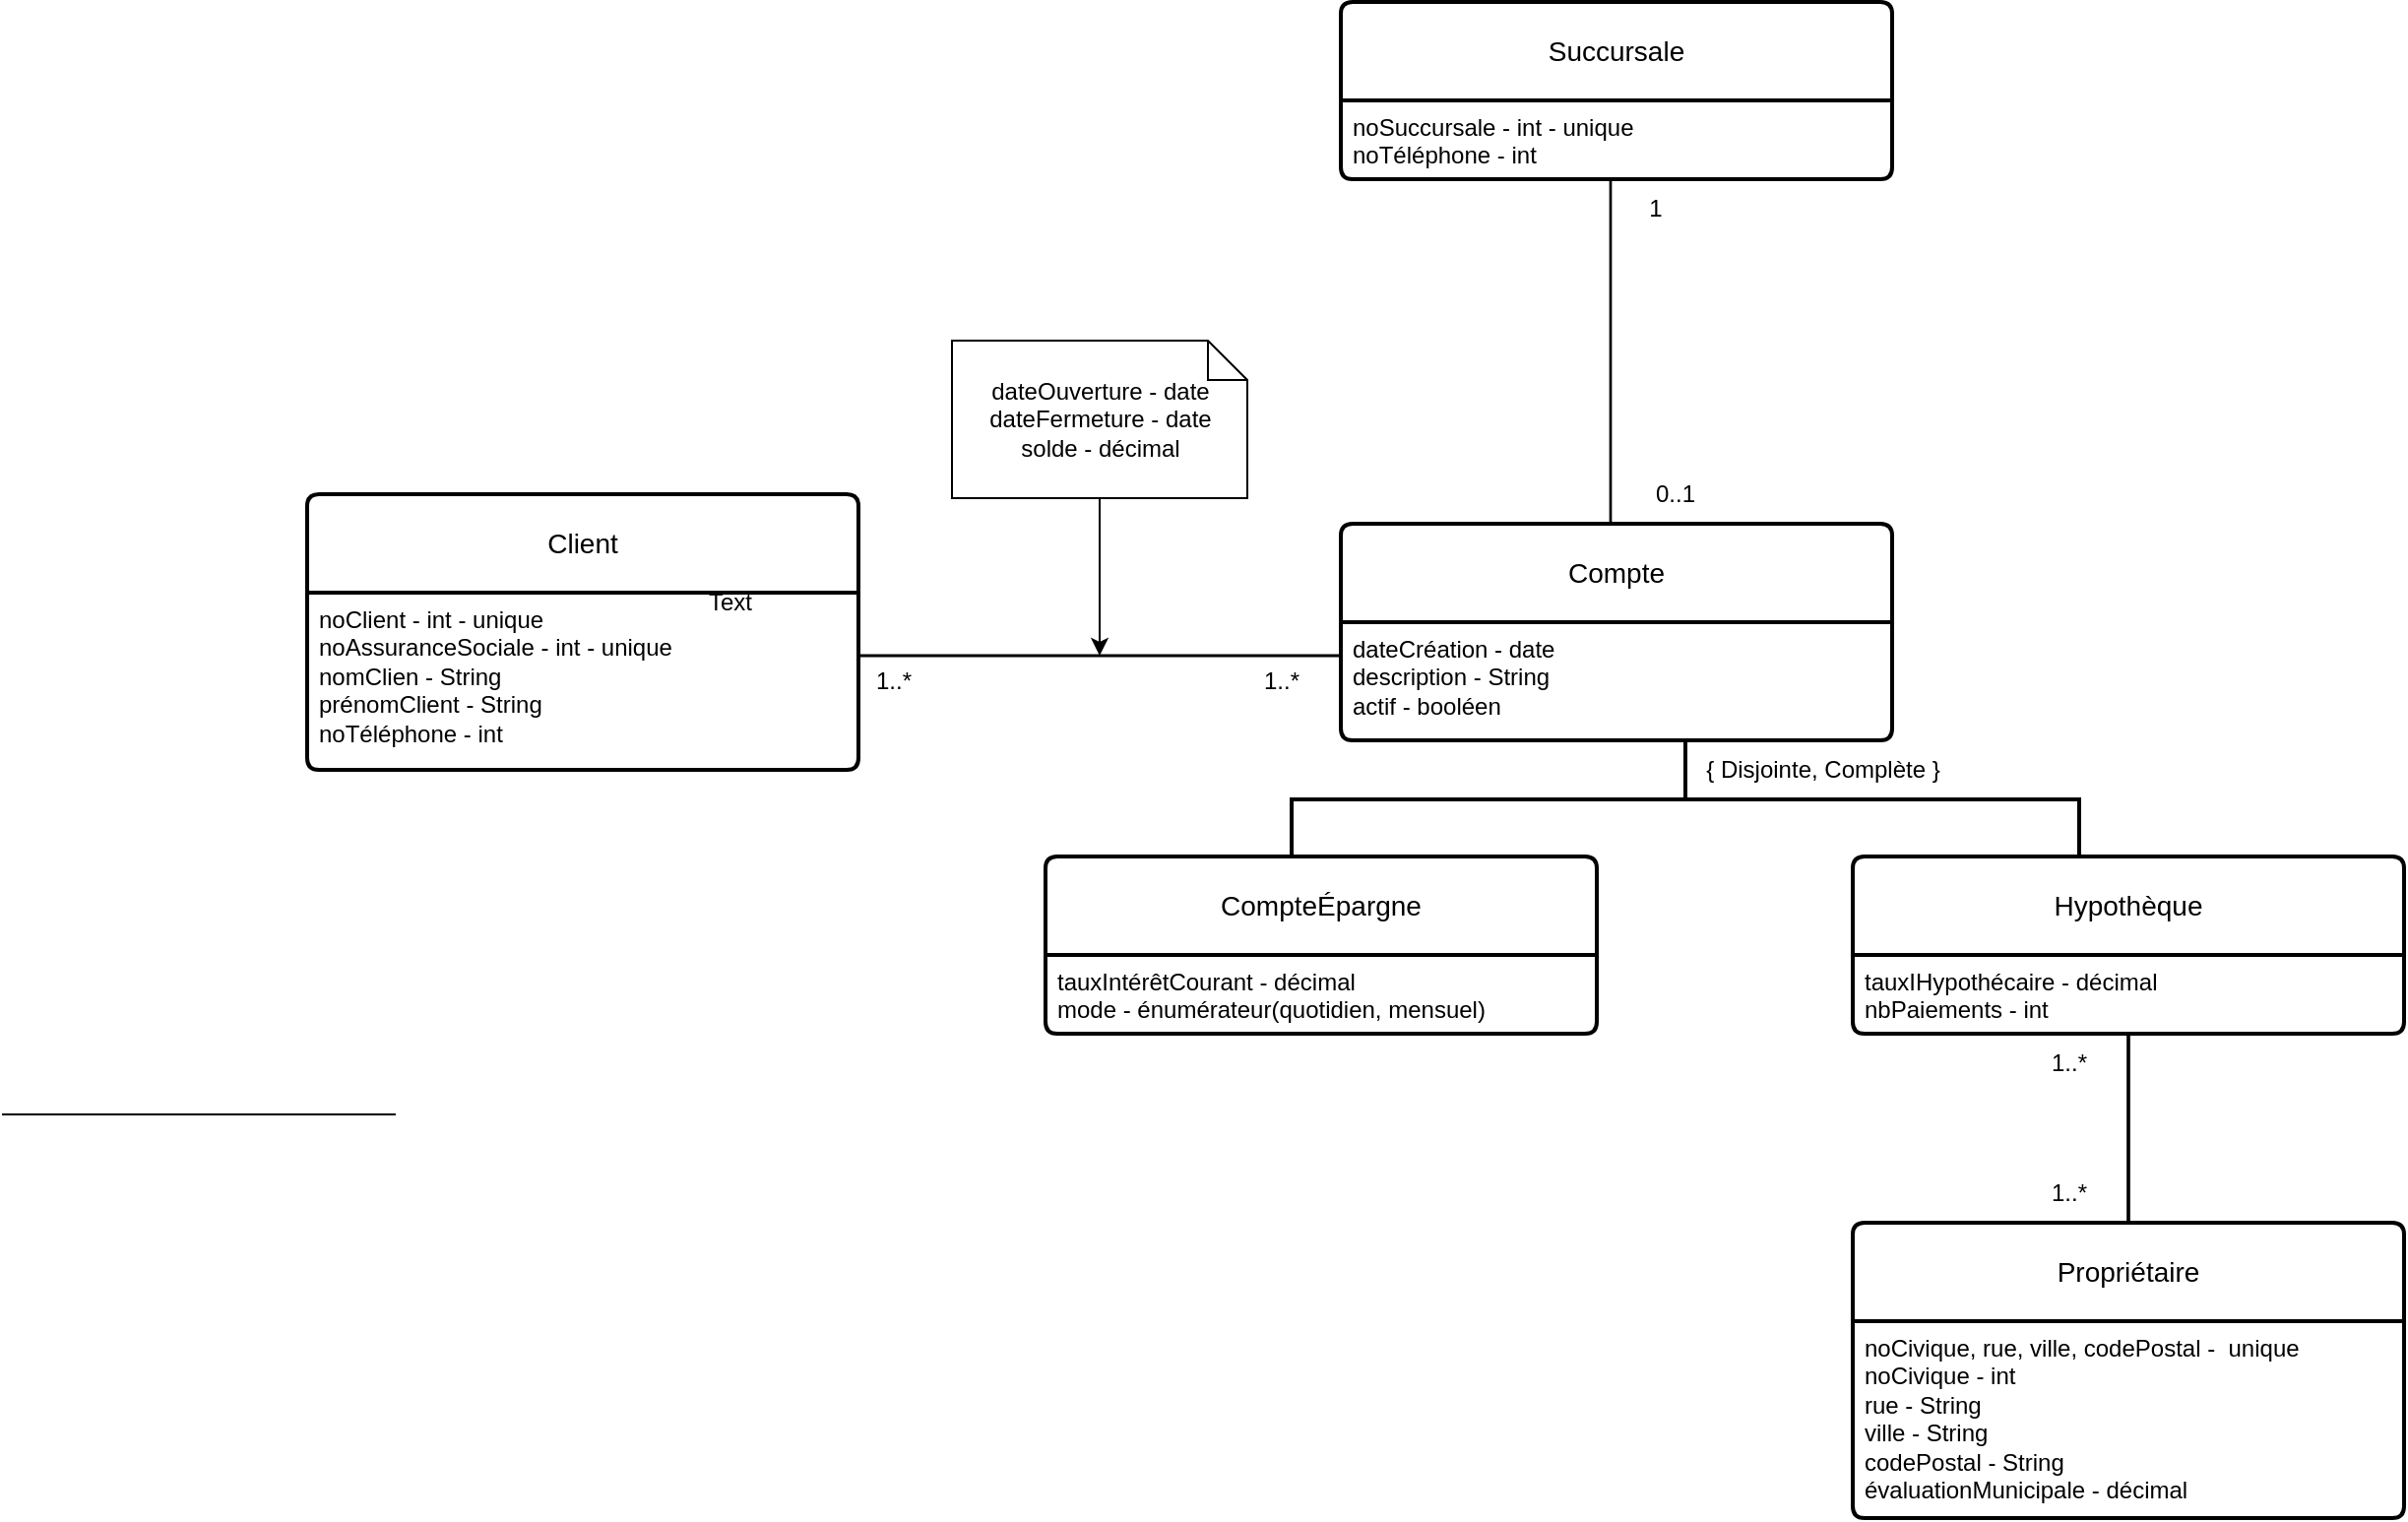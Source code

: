 <mxfile version="23.1.2" type="github">
  <diagram name="Page-1" id="Terp5wxSV8DLfJ8DKOb7">
    <mxGraphModel dx="2394" dy="1240" grid="1" gridSize="10" guides="1" tooltips="1" connect="1" arrows="1" fold="1" page="1" pageScale="1" pageWidth="850" pageHeight="1100" math="0" shadow="0">
      <root>
        <mxCell id="0" />
        <mxCell id="1" parent="0" />
        <mxCell id="pU-UiAWnLEeiMWFDSXfb-14" value="Client" style="swimlane;childLayout=stackLayout;horizontal=1;startSize=50;horizontalStack=0;rounded=1;fontSize=14;fontStyle=0;strokeWidth=2;resizeParent=0;resizeLast=1;shadow=0;dashed=0;align=center;arcSize=4;whiteSpace=wrap;html=1;" vertex="1" parent="1">
          <mxGeometry x="285" y="470" width="280" height="140" as="geometry" />
        </mxCell>
        <mxCell id="pU-UiAWnLEeiMWFDSXfb-15" value="noClient - int - unique&lt;br&gt;noAssuranceSociale - int - unique&lt;br&gt;nomClien - String&lt;br&gt;prénomClient - String&lt;br&gt;noTéléphone - int" style="align=left;strokeColor=none;fillColor=none;spacingLeft=4;fontSize=12;verticalAlign=top;resizable=0;rotatable=0;part=1;html=1;" vertex="1" parent="pU-UiAWnLEeiMWFDSXfb-14">
          <mxGeometry y="50" width="280" height="90" as="geometry" />
        </mxCell>
        <mxCell id="pU-UiAWnLEeiMWFDSXfb-17" value="Compte" style="swimlane;childLayout=stackLayout;horizontal=1;startSize=50;horizontalStack=0;rounded=1;fontSize=14;fontStyle=0;strokeWidth=2;resizeParent=0;resizeLast=1;shadow=0;dashed=0;align=center;arcSize=4;whiteSpace=wrap;html=1;" vertex="1" parent="1">
          <mxGeometry x="810" y="485" width="280" height="110" as="geometry" />
        </mxCell>
        <mxCell id="pU-UiAWnLEeiMWFDSXfb-18" value="dateCréation - date&lt;br&gt;description - String&lt;br&gt;actif - booléen" style="align=left;strokeColor=none;fillColor=none;spacingLeft=4;fontSize=12;verticalAlign=top;resizable=0;rotatable=0;part=1;html=1;" vertex="1" parent="pU-UiAWnLEeiMWFDSXfb-17">
          <mxGeometry y="50" width="280" height="60" as="geometry" />
        </mxCell>
        <mxCell id="pU-UiAWnLEeiMWFDSXfb-19" value="CompteÉpargne" style="swimlane;childLayout=stackLayout;horizontal=1;startSize=50;horizontalStack=0;rounded=1;fontSize=14;fontStyle=0;strokeWidth=2;resizeParent=0;resizeLast=1;shadow=0;dashed=0;align=center;arcSize=4;whiteSpace=wrap;html=1;" vertex="1" parent="1">
          <mxGeometry x="660" y="654" width="280" height="90" as="geometry" />
        </mxCell>
        <mxCell id="pU-UiAWnLEeiMWFDSXfb-20" value="tauxIntérêtCourant - décimal&lt;br&gt;mode - énumérateur(quotidien, mensuel)" style="align=left;strokeColor=none;fillColor=none;spacingLeft=4;fontSize=12;verticalAlign=top;resizable=0;rotatable=0;part=1;html=1;" vertex="1" parent="pU-UiAWnLEeiMWFDSXfb-19">
          <mxGeometry y="50" width="280" height="40" as="geometry" />
        </mxCell>
        <mxCell id="pU-UiAWnLEeiMWFDSXfb-21" value="Hypothèque" style="swimlane;childLayout=stackLayout;horizontal=1;startSize=50;horizontalStack=0;rounded=1;fontSize=14;fontStyle=0;strokeWidth=2;resizeParent=0;resizeLast=1;shadow=0;dashed=0;align=center;arcSize=4;whiteSpace=wrap;html=1;" vertex="1" parent="1">
          <mxGeometry x="1070" y="654" width="280" height="90" as="geometry" />
        </mxCell>
        <mxCell id="pU-UiAWnLEeiMWFDSXfb-22" value="tauxIHypothécaire - décimal&lt;br&gt;nbPaiements - int" style="align=left;strokeColor=none;fillColor=none;spacingLeft=4;fontSize=12;verticalAlign=top;resizable=0;rotatable=0;part=1;html=1;" vertex="1" parent="pU-UiAWnLEeiMWFDSXfb-21">
          <mxGeometry y="50" width="280" height="40" as="geometry" />
        </mxCell>
        <mxCell id="pU-UiAWnLEeiMWFDSXfb-23" value="Propriétaire" style="swimlane;childLayout=stackLayout;horizontal=1;startSize=50;horizontalStack=0;rounded=1;fontSize=14;fontStyle=0;strokeWidth=2;resizeParent=0;resizeLast=1;shadow=0;dashed=0;align=center;arcSize=4;whiteSpace=wrap;html=1;" vertex="1" parent="1">
          <mxGeometry x="1070" y="840" width="280" height="150" as="geometry" />
        </mxCell>
        <mxCell id="pU-UiAWnLEeiMWFDSXfb-24" value="noCivique, rue, ville, codePostal -&amp;nbsp; unique&lt;br&gt;noCivique - int&lt;br&gt;rue - String&lt;br&gt;ville - String&lt;br&gt;codePostal - String&lt;br&gt;évaluationMunicipale - décimal" style="align=left;strokeColor=none;fillColor=none;spacingLeft=4;fontSize=12;verticalAlign=top;resizable=0;rotatable=0;part=1;html=1;" vertex="1" parent="pU-UiAWnLEeiMWFDSXfb-23">
          <mxGeometry y="50" width="280" height="100" as="geometry" />
        </mxCell>
        <mxCell id="pU-UiAWnLEeiMWFDSXfb-31" style="edgeStyle=orthogonalEdgeStyle;rounded=0;orthogonalLoop=1;jettySize=auto;html=1;entryX=0.5;entryY=0;entryDx=0;entryDy=0;shape=link;width=-0.345;" edge="1" parent="1">
          <mxGeometry relative="1" as="geometry">
            <mxPoint x="947" y="310" as="sourcePoint" />
            <mxPoint x="947" y="485" as="targetPoint" />
            <Array as="points">
              <mxPoint x="947" y="400" />
              <mxPoint x="947" y="400" />
            </Array>
          </mxGeometry>
        </mxCell>
        <mxCell id="pU-UiAWnLEeiMWFDSXfb-25" value="Succursale" style="swimlane;childLayout=stackLayout;horizontal=1;startSize=50;horizontalStack=0;rounded=1;fontSize=14;fontStyle=0;strokeWidth=2;resizeParent=0;resizeLast=1;shadow=0;dashed=0;align=center;arcSize=4;whiteSpace=wrap;html=1;" vertex="1" parent="1">
          <mxGeometry x="810" y="220" width="280" height="90" as="geometry" />
        </mxCell>
        <mxCell id="pU-UiAWnLEeiMWFDSXfb-26" value="noSuccursale - int - unique&lt;br&gt;noTéléphone - int" style="align=left;strokeColor=none;fillColor=none;spacingLeft=4;fontSize=12;verticalAlign=top;resizable=0;rotatable=0;part=1;html=1;" vertex="1" parent="pU-UiAWnLEeiMWFDSXfb-25">
          <mxGeometry y="50" width="280" height="40" as="geometry" />
        </mxCell>
        <mxCell id="pU-UiAWnLEeiMWFDSXfb-37" style="edgeStyle=orthogonalEdgeStyle;rounded=0;orthogonalLoop=1;jettySize=auto;html=1;" edge="1" parent="1" source="pU-UiAWnLEeiMWFDSXfb-27">
          <mxGeometry relative="1" as="geometry">
            <mxPoint x="687.5" y="552" as="targetPoint" />
          </mxGeometry>
        </mxCell>
        <mxCell id="pU-UiAWnLEeiMWFDSXfb-27" value="dateOuverture - date&lt;br style=&quot;border-color: var(--border-color); text-align: left;&quot;&gt;&lt;span style=&quot;text-align: left;&quot;&gt;dateFermeture - date&lt;/span&gt;&lt;br style=&quot;border-color: var(--border-color); text-align: left;&quot;&gt;&lt;span style=&quot;text-align: left;&quot;&gt;solde - décimal&lt;/span&gt;" style="shape=note;size=20;whiteSpace=wrap;html=1;" vertex="1" parent="1">
          <mxGeometry x="612.5" y="392" width="150" height="80" as="geometry" />
        </mxCell>
        <mxCell id="pU-UiAWnLEeiMWFDSXfb-32" style="edgeStyle=orthogonalEdgeStyle;rounded=0;orthogonalLoop=1;jettySize=auto;html=1;entryX=0;entryY=0.5;entryDx=0;entryDy=0;shape=link;width=0.604;" edge="1" parent="1">
          <mxGeometry relative="1" as="geometry">
            <mxPoint x="565" y="552" as="sourcePoint" />
            <mxPoint x="810" y="552" as="targetPoint" />
          </mxGeometry>
        </mxCell>
        <mxCell id="pU-UiAWnLEeiMWFDSXfb-34" value="" style="strokeWidth=2;html=1;shape=mxgraph.flowchart.annotation_2;align=left;labelPosition=right;pointerEvents=1;rotation=90;" vertex="1" parent="1">
          <mxGeometry x="955" y="425" width="60" height="400" as="geometry" />
        </mxCell>
        <mxCell id="pU-UiAWnLEeiMWFDSXfb-35" style="edgeStyle=orthogonalEdgeStyle;rounded=0;orthogonalLoop=1;jettySize=auto;html=1;shape=link;width=0.833;" edge="1" parent="1" source="pU-UiAWnLEeiMWFDSXfb-22" target="pU-UiAWnLEeiMWFDSXfb-23">
          <mxGeometry relative="1" as="geometry" />
        </mxCell>
        <mxCell id="pU-UiAWnLEeiMWFDSXfb-38" value="Text" style="text;html=1;strokeColor=none;fillColor=none;align=center;verticalAlign=middle;whiteSpace=wrap;rounded=0;" vertex="1" parent="1">
          <mxGeometry x="470" y="510" width="60" height="30" as="geometry" />
        </mxCell>
        <mxCell id="pU-UiAWnLEeiMWFDSXfb-36" value="" style="line;strokeWidth=1;rotatable=0;dashed=0;labelPosition=right;align=left;verticalAlign=middle;spacingTop=0;spacingLeft=6;points=[];portConstraint=eastwest;" vertex="1" parent="1">
          <mxGeometry x="130" y="780" width="200" height="10" as="geometry" />
        </mxCell>
        <mxCell id="pU-UiAWnLEeiMWFDSXfb-39" value="1..*" style="text;html=1;strokeColor=none;fillColor=none;align=center;verticalAlign=middle;whiteSpace=wrap;rounded=0;" vertex="1" parent="1">
          <mxGeometry x="552.5" y="550" width="60" height="30" as="geometry" />
        </mxCell>
        <mxCell id="pU-UiAWnLEeiMWFDSXfb-40" value="1..*" style="text;html=1;strokeColor=none;fillColor=none;align=center;verticalAlign=middle;whiteSpace=wrap;rounded=0;" vertex="1" parent="1">
          <mxGeometry x="750" y="550" width="60" height="30" as="geometry" />
        </mxCell>
        <mxCell id="pU-UiAWnLEeiMWFDSXfb-41" value="1" style="text;html=1;strokeColor=none;fillColor=none;align=center;verticalAlign=middle;whiteSpace=wrap;rounded=0;" vertex="1" parent="1">
          <mxGeometry x="940" y="310" width="60" height="30" as="geometry" />
        </mxCell>
        <mxCell id="pU-UiAWnLEeiMWFDSXfb-42" value="0..1" style="text;html=1;strokeColor=none;fillColor=none;align=center;verticalAlign=middle;whiteSpace=wrap;rounded=0;" vertex="1" parent="1">
          <mxGeometry x="950" y="455" width="60" height="30" as="geometry" />
        </mxCell>
        <mxCell id="pU-UiAWnLEeiMWFDSXfb-43" value="1..*" style="text;html=1;strokeColor=none;fillColor=none;align=center;verticalAlign=middle;whiteSpace=wrap;rounded=0;" vertex="1" parent="1">
          <mxGeometry x="1150" y="744" width="60" height="30" as="geometry" />
        </mxCell>
        <mxCell id="pU-UiAWnLEeiMWFDSXfb-44" value="1..*" style="text;html=1;strokeColor=none;fillColor=none;align=center;verticalAlign=middle;whiteSpace=wrap;rounded=0;" vertex="1" parent="1">
          <mxGeometry x="1150" y="810" width="60" height="30" as="geometry" />
        </mxCell>
        <mxCell id="pU-UiAWnLEeiMWFDSXfb-45" value="{ Disjointe, Complète }" style="text;html=1;strokeColor=none;fillColor=none;align=center;verticalAlign=middle;whiteSpace=wrap;rounded=0;" vertex="1" parent="1">
          <mxGeometry x="990" y="595" width="130" height="30" as="geometry" />
        </mxCell>
      </root>
    </mxGraphModel>
  </diagram>
</mxfile>
